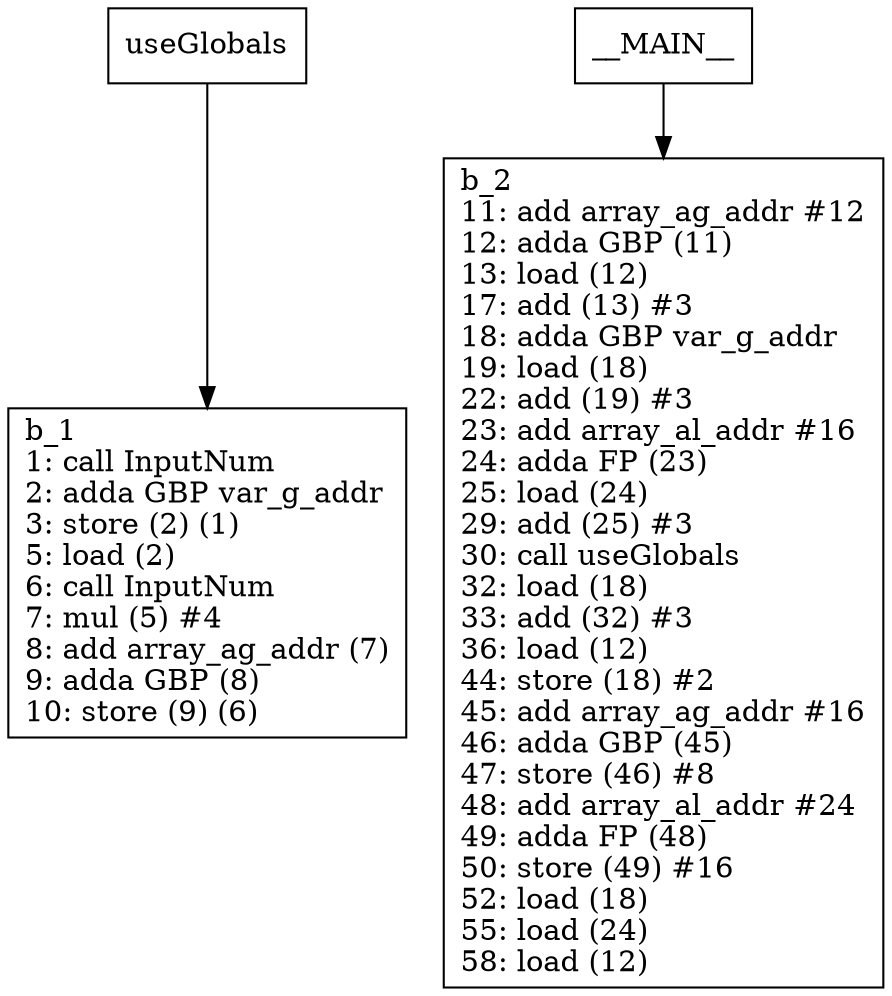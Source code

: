 digraph Computation {
node [shape=box];
useGlobals -> b_1;
b_1 [label="b_1\l1: call InputNum\l2: adda GBP var_g_addr\l3: store (2) (1)\l5: load (2)\l6: call InputNum\l7: mul (5) #4\l8: add array_ag_addr (7)\l9: adda GBP (8)\l10: store (9) (6)\l"]
__MAIN__ -> b_2;
b_2 [label="b_2\l11: add array_ag_addr #12\l12: adda GBP (11)\l13: load (12)\l17: add (13) #3\l18: adda GBP var_g_addr\l19: load (18)\l22: add (19) #3\l23: add array_al_addr #16\l24: adda FP (23)\l25: load (24)\l29: add (25) #3\l30: call useGlobals\l32: load (18)\l33: add (32) #3\l36: load (12)\l44: store (18) #2\l45: add array_ag_addr #16\l46: adda GBP (45)\l47: store (46) #8\l48: add array_al_addr #24\l49: adda FP (48)\l50: store (49) #16\l52: load (18)\l55: load (24)\l58: load (12)\l"]
}